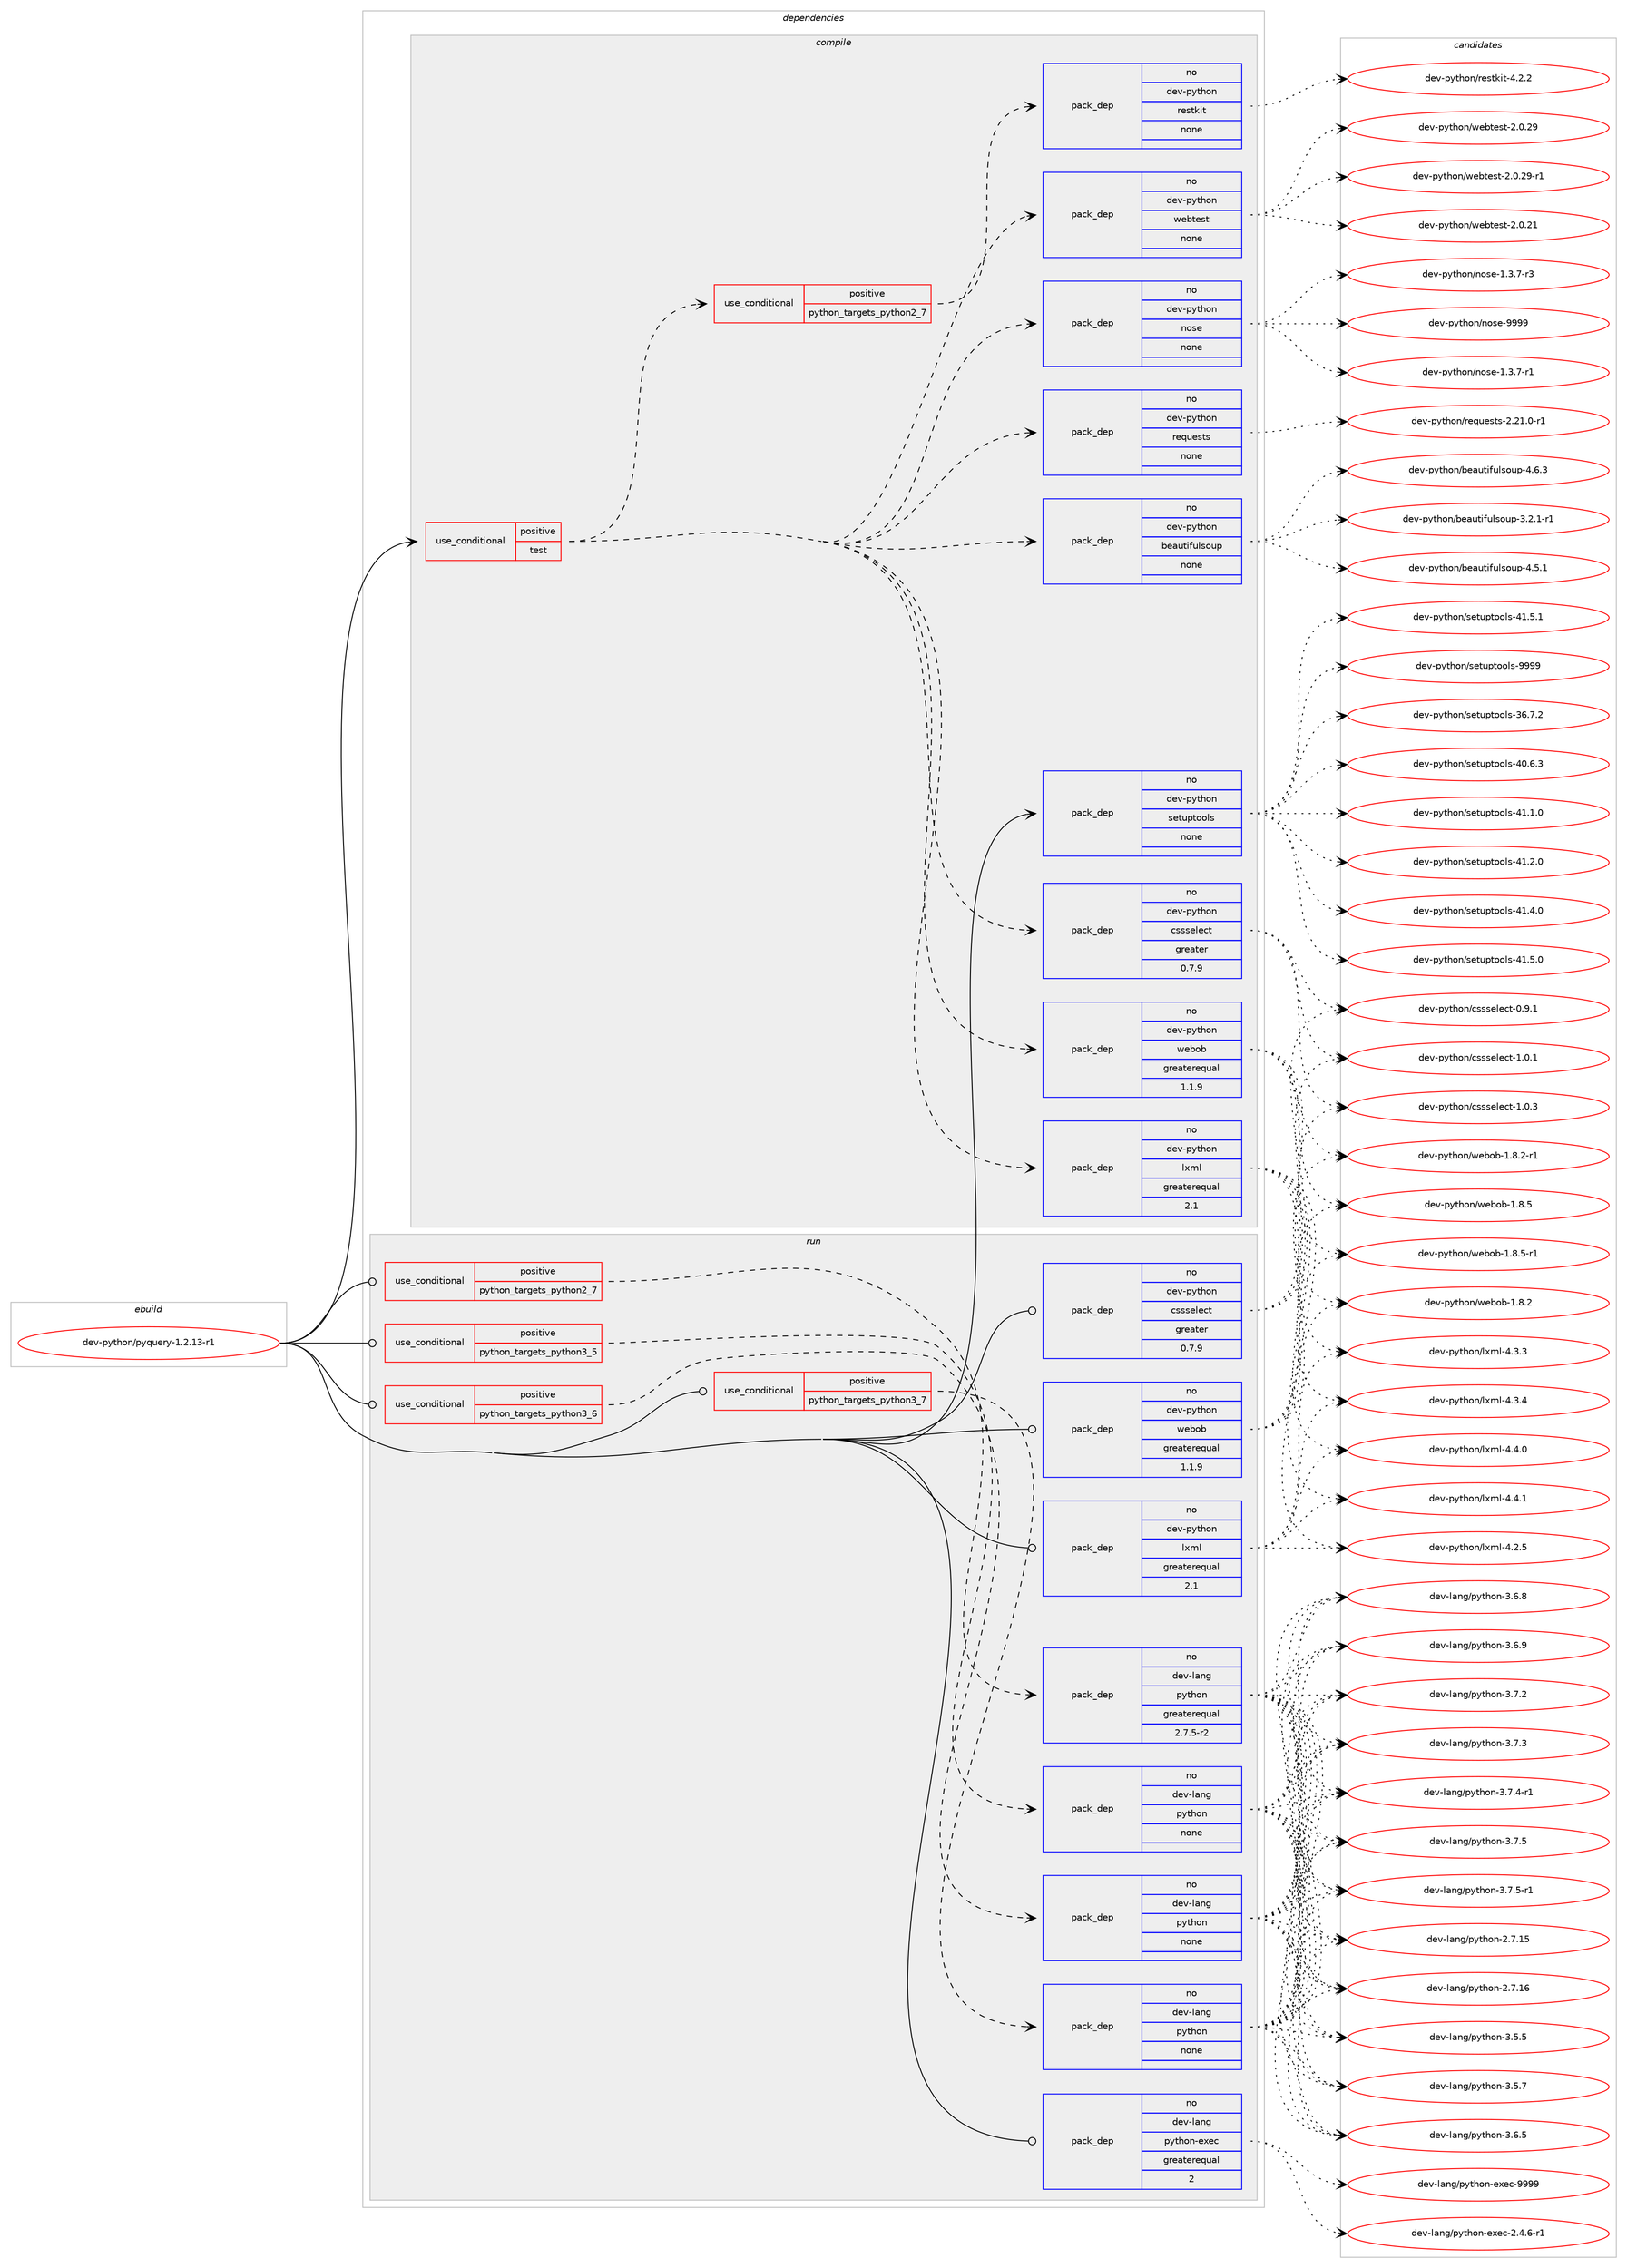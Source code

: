 digraph prolog {

# *************
# Graph options
# *************

newrank=true;
concentrate=true;
compound=true;
graph [rankdir=LR,fontname=Helvetica,fontsize=10,ranksep=1.5];#, ranksep=2.5, nodesep=0.2];
edge  [arrowhead=vee];
node  [fontname=Helvetica,fontsize=10];

# **********
# The ebuild
# **********

subgraph cluster_leftcol {
color=gray;
rank=same;
label=<<i>ebuild</i>>;
id [label="dev-python/pyquery-1.2.13-r1", color=red, width=4, href="../dev-python/pyquery-1.2.13-r1.svg"];
}

# ****************
# The dependencies
# ****************

subgraph cluster_midcol {
color=gray;
label=<<i>dependencies</i>>;
subgraph cluster_compile {
fillcolor="#eeeeee";
style=filled;
label=<<i>compile</i>>;
subgraph cond146634 {
dependency628175 [label=<<TABLE BORDER="0" CELLBORDER="1" CELLSPACING="0" CELLPADDING="4"><TR><TD ROWSPAN="3" CELLPADDING="10">use_conditional</TD></TR><TR><TD>positive</TD></TR><TR><TD>test</TD></TR></TABLE>>, shape=none, color=red];
subgraph pack469682 {
dependency628176 [label=<<TABLE BORDER="0" CELLBORDER="1" CELLSPACING="0" CELLPADDING="4" WIDTH="220"><TR><TD ROWSPAN="6" CELLPADDING="30">pack_dep</TD></TR><TR><TD WIDTH="110">no</TD></TR><TR><TD>dev-python</TD></TR><TR><TD>lxml</TD></TR><TR><TD>greaterequal</TD></TR><TR><TD>2.1</TD></TR></TABLE>>, shape=none, color=blue];
}
dependency628175:e -> dependency628176:w [weight=20,style="dashed",arrowhead="vee"];
subgraph pack469683 {
dependency628177 [label=<<TABLE BORDER="0" CELLBORDER="1" CELLSPACING="0" CELLPADDING="4" WIDTH="220"><TR><TD ROWSPAN="6" CELLPADDING="30">pack_dep</TD></TR><TR><TD WIDTH="110">no</TD></TR><TR><TD>dev-python</TD></TR><TR><TD>cssselect</TD></TR><TR><TD>greater</TD></TR><TR><TD>0.7.9</TD></TR></TABLE>>, shape=none, color=blue];
}
dependency628175:e -> dependency628177:w [weight=20,style="dashed",arrowhead="vee"];
subgraph pack469684 {
dependency628178 [label=<<TABLE BORDER="0" CELLBORDER="1" CELLSPACING="0" CELLPADDING="4" WIDTH="220"><TR><TD ROWSPAN="6" CELLPADDING="30">pack_dep</TD></TR><TR><TD WIDTH="110">no</TD></TR><TR><TD>dev-python</TD></TR><TR><TD>webob</TD></TR><TR><TD>greaterequal</TD></TR><TR><TD>1.1.9</TD></TR></TABLE>>, shape=none, color=blue];
}
dependency628175:e -> dependency628178:w [weight=20,style="dashed",arrowhead="vee"];
subgraph pack469685 {
dependency628179 [label=<<TABLE BORDER="0" CELLBORDER="1" CELLSPACING="0" CELLPADDING="4" WIDTH="220"><TR><TD ROWSPAN="6" CELLPADDING="30">pack_dep</TD></TR><TR><TD WIDTH="110">no</TD></TR><TR><TD>dev-python</TD></TR><TR><TD>beautifulsoup</TD></TR><TR><TD>none</TD></TR><TR><TD></TD></TR></TABLE>>, shape=none, color=blue];
}
dependency628175:e -> dependency628179:w [weight=20,style="dashed",arrowhead="vee"];
subgraph pack469686 {
dependency628180 [label=<<TABLE BORDER="0" CELLBORDER="1" CELLSPACING="0" CELLPADDING="4" WIDTH="220"><TR><TD ROWSPAN="6" CELLPADDING="30">pack_dep</TD></TR><TR><TD WIDTH="110">no</TD></TR><TR><TD>dev-python</TD></TR><TR><TD>requests</TD></TR><TR><TD>none</TD></TR><TR><TD></TD></TR></TABLE>>, shape=none, color=blue];
}
dependency628175:e -> dependency628180:w [weight=20,style="dashed",arrowhead="vee"];
subgraph pack469687 {
dependency628181 [label=<<TABLE BORDER="0" CELLBORDER="1" CELLSPACING="0" CELLPADDING="4" WIDTH="220"><TR><TD ROWSPAN="6" CELLPADDING="30">pack_dep</TD></TR><TR><TD WIDTH="110">no</TD></TR><TR><TD>dev-python</TD></TR><TR><TD>nose</TD></TR><TR><TD>none</TD></TR><TR><TD></TD></TR></TABLE>>, shape=none, color=blue];
}
dependency628175:e -> dependency628181:w [weight=20,style="dashed",arrowhead="vee"];
subgraph pack469688 {
dependency628182 [label=<<TABLE BORDER="0" CELLBORDER="1" CELLSPACING="0" CELLPADDING="4" WIDTH="220"><TR><TD ROWSPAN="6" CELLPADDING="30">pack_dep</TD></TR><TR><TD WIDTH="110">no</TD></TR><TR><TD>dev-python</TD></TR><TR><TD>webtest</TD></TR><TR><TD>none</TD></TR><TR><TD></TD></TR></TABLE>>, shape=none, color=blue];
}
dependency628175:e -> dependency628182:w [weight=20,style="dashed",arrowhead="vee"];
subgraph cond146635 {
dependency628183 [label=<<TABLE BORDER="0" CELLBORDER="1" CELLSPACING="0" CELLPADDING="4"><TR><TD ROWSPAN="3" CELLPADDING="10">use_conditional</TD></TR><TR><TD>positive</TD></TR><TR><TD>python_targets_python2_7</TD></TR></TABLE>>, shape=none, color=red];
subgraph pack469689 {
dependency628184 [label=<<TABLE BORDER="0" CELLBORDER="1" CELLSPACING="0" CELLPADDING="4" WIDTH="220"><TR><TD ROWSPAN="6" CELLPADDING="30">pack_dep</TD></TR><TR><TD WIDTH="110">no</TD></TR><TR><TD>dev-python</TD></TR><TR><TD>restkit</TD></TR><TR><TD>none</TD></TR><TR><TD></TD></TR></TABLE>>, shape=none, color=blue];
}
dependency628183:e -> dependency628184:w [weight=20,style="dashed",arrowhead="vee"];
}
dependency628175:e -> dependency628183:w [weight=20,style="dashed",arrowhead="vee"];
}
id:e -> dependency628175:w [weight=20,style="solid",arrowhead="vee"];
subgraph pack469690 {
dependency628185 [label=<<TABLE BORDER="0" CELLBORDER="1" CELLSPACING="0" CELLPADDING="4" WIDTH="220"><TR><TD ROWSPAN="6" CELLPADDING="30">pack_dep</TD></TR><TR><TD WIDTH="110">no</TD></TR><TR><TD>dev-python</TD></TR><TR><TD>setuptools</TD></TR><TR><TD>none</TD></TR><TR><TD></TD></TR></TABLE>>, shape=none, color=blue];
}
id:e -> dependency628185:w [weight=20,style="solid",arrowhead="vee"];
}
subgraph cluster_compileandrun {
fillcolor="#eeeeee";
style=filled;
label=<<i>compile and run</i>>;
}
subgraph cluster_run {
fillcolor="#eeeeee";
style=filled;
label=<<i>run</i>>;
subgraph cond146636 {
dependency628186 [label=<<TABLE BORDER="0" CELLBORDER="1" CELLSPACING="0" CELLPADDING="4"><TR><TD ROWSPAN="3" CELLPADDING="10">use_conditional</TD></TR><TR><TD>positive</TD></TR><TR><TD>python_targets_python2_7</TD></TR></TABLE>>, shape=none, color=red];
subgraph pack469691 {
dependency628187 [label=<<TABLE BORDER="0" CELLBORDER="1" CELLSPACING="0" CELLPADDING="4" WIDTH="220"><TR><TD ROWSPAN="6" CELLPADDING="30">pack_dep</TD></TR><TR><TD WIDTH="110">no</TD></TR><TR><TD>dev-lang</TD></TR><TR><TD>python</TD></TR><TR><TD>greaterequal</TD></TR><TR><TD>2.7.5-r2</TD></TR></TABLE>>, shape=none, color=blue];
}
dependency628186:e -> dependency628187:w [weight=20,style="dashed",arrowhead="vee"];
}
id:e -> dependency628186:w [weight=20,style="solid",arrowhead="odot"];
subgraph cond146637 {
dependency628188 [label=<<TABLE BORDER="0" CELLBORDER="1" CELLSPACING="0" CELLPADDING="4"><TR><TD ROWSPAN="3" CELLPADDING="10">use_conditional</TD></TR><TR><TD>positive</TD></TR><TR><TD>python_targets_python3_5</TD></TR></TABLE>>, shape=none, color=red];
subgraph pack469692 {
dependency628189 [label=<<TABLE BORDER="0" CELLBORDER="1" CELLSPACING="0" CELLPADDING="4" WIDTH="220"><TR><TD ROWSPAN="6" CELLPADDING="30">pack_dep</TD></TR><TR><TD WIDTH="110">no</TD></TR><TR><TD>dev-lang</TD></TR><TR><TD>python</TD></TR><TR><TD>none</TD></TR><TR><TD></TD></TR></TABLE>>, shape=none, color=blue];
}
dependency628188:e -> dependency628189:w [weight=20,style="dashed",arrowhead="vee"];
}
id:e -> dependency628188:w [weight=20,style="solid",arrowhead="odot"];
subgraph cond146638 {
dependency628190 [label=<<TABLE BORDER="0" CELLBORDER="1" CELLSPACING="0" CELLPADDING="4"><TR><TD ROWSPAN="3" CELLPADDING="10">use_conditional</TD></TR><TR><TD>positive</TD></TR><TR><TD>python_targets_python3_6</TD></TR></TABLE>>, shape=none, color=red];
subgraph pack469693 {
dependency628191 [label=<<TABLE BORDER="0" CELLBORDER="1" CELLSPACING="0" CELLPADDING="4" WIDTH="220"><TR><TD ROWSPAN="6" CELLPADDING="30">pack_dep</TD></TR><TR><TD WIDTH="110">no</TD></TR><TR><TD>dev-lang</TD></TR><TR><TD>python</TD></TR><TR><TD>none</TD></TR><TR><TD></TD></TR></TABLE>>, shape=none, color=blue];
}
dependency628190:e -> dependency628191:w [weight=20,style="dashed",arrowhead="vee"];
}
id:e -> dependency628190:w [weight=20,style="solid",arrowhead="odot"];
subgraph cond146639 {
dependency628192 [label=<<TABLE BORDER="0" CELLBORDER="1" CELLSPACING="0" CELLPADDING="4"><TR><TD ROWSPAN="3" CELLPADDING="10">use_conditional</TD></TR><TR><TD>positive</TD></TR><TR><TD>python_targets_python3_7</TD></TR></TABLE>>, shape=none, color=red];
subgraph pack469694 {
dependency628193 [label=<<TABLE BORDER="0" CELLBORDER="1" CELLSPACING="0" CELLPADDING="4" WIDTH="220"><TR><TD ROWSPAN="6" CELLPADDING="30">pack_dep</TD></TR><TR><TD WIDTH="110">no</TD></TR><TR><TD>dev-lang</TD></TR><TR><TD>python</TD></TR><TR><TD>none</TD></TR><TR><TD></TD></TR></TABLE>>, shape=none, color=blue];
}
dependency628192:e -> dependency628193:w [weight=20,style="dashed",arrowhead="vee"];
}
id:e -> dependency628192:w [weight=20,style="solid",arrowhead="odot"];
subgraph pack469695 {
dependency628194 [label=<<TABLE BORDER="0" CELLBORDER="1" CELLSPACING="0" CELLPADDING="4" WIDTH="220"><TR><TD ROWSPAN="6" CELLPADDING="30">pack_dep</TD></TR><TR><TD WIDTH="110">no</TD></TR><TR><TD>dev-lang</TD></TR><TR><TD>python-exec</TD></TR><TR><TD>greaterequal</TD></TR><TR><TD>2</TD></TR></TABLE>>, shape=none, color=blue];
}
id:e -> dependency628194:w [weight=20,style="solid",arrowhead="odot"];
subgraph pack469696 {
dependency628195 [label=<<TABLE BORDER="0" CELLBORDER="1" CELLSPACING="0" CELLPADDING="4" WIDTH="220"><TR><TD ROWSPAN="6" CELLPADDING="30">pack_dep</TD></TR><TR><TD WIDTH="110">no</TD></TR><TR><TD>dev-python</TD></TR><TR><TD>cssselect</TD></TR><TR><TD>greater</TD></TR><TR><TD>0.7.9</TD></TR></TABLE>>, shape=none, color=blue];
}
id:e -> dependency628195:w [weight=20,style="solid",arrowhead="odot"];
subgraph pack469697 {
dependency628196 [label=<<TABLE BORDER="0" CELLBORDER="1" CELLSPACING="0" CELLPADDING="4" WIDTH="220"><TR><TD ROWSPAN="6" CELLPADDING="30">pack_dep</TD></TR><TR><TD WIDTH="110">no</TD></TR><TR><TD>dev-python</TD></TR><TR><TD>lxml</TD></TR><TR><TD>greaterequal</TD></TR><TR><TD>2.1</TD></TR></TABLE>>, shape=none, color=blue];
}
id:e -> dependency628196:w [weight=20,style="solid",arrowhead="odot"];
subgraph pack469698 {
dependency628197 [label=<<TABLE BORDER="0" CELLBORDER="1" CELLSPACING="0" CELLPADDING="4" WIDTH="220"><TR><TD ROWSPAN="6" CELLPADDING="30">pack_dep</TD></TR><TR><TD WIDTH="110">no</TD></TR><TR><TD>dev-python</TD></TR><TR><TD>webob</TD></TR><TR><TD>greaterequal</TD></TR><TR><TD>1.1.9</TD></TR></TABLE>>, shape=none, color=blue];
}
id:e -> dependency628197:w [weight=20,style="solid",arrowhead="odot"];
}
}

# **************
# The candidates
# **************

subgraph cluster_choices {
rank=same;
color=gray;
label=<<i>candidates</i>>;

subgraph choice469682 {
color=black;
nodesep=1;
choice1001011184511212111610411111047108120109108455246504653 [label="dev-python/lxml-4.2.5", color=red, width=4,href="../dev-python/lxml-4.2.5.svg"];
choice1001011184511212111610411111047108120109108455246514651 [label="dev-python/lxml-4.3.3", color=red, width=4,href="../dev-python/lxml-4.3.3.svg"];
choice1001011184511212111610411111047108120109108455246514652 [label="dev-python/lxml-4.3.4", color=red, width=4,href="../dev-python/lxml-4.3.4.svg"];
choice1001011184511212111610411111047108120109108455246524648 [label="dev-python/lxml-4.4.0", color=red, width=4,href="../dev-python/lxml-4.4.0.svg"];
choice1001011184511212111610411111047108120109108455246524649 [label="dev-python/lxml-4.4.1", color=red, width=4,href="../dev-python/lxml-4.4.1.svg"];
dependency628176:e -> choice1001011184511212111610411111047108120109108455246504653:w [style=dotted,weight="100"];
dependency628176:e -> choice1001011184511212111610411111047108120109108455246514651:w [style=dotted,weight="100"];
dependency628176:e -> choice1001011184511212111610411111047108120109108455246514652:w [style=dotted,weight="100"];
dependency628176:e -> choice1001011184511212111610411111047108120109108455246524648:w [style=dotted,weight="100"];
dependency628176:e -> choice1001011184511212111610411111047108120109108455246524649:w [style=dotted,weight="100"];
}
subgraph choice469683 {
color=black;
nodesep=1;
choice10010111845112121116104111110479911511511510110810199116454846574649 [label="dev-python/cssselect-0.9.1", color=red, width=4,href="../dev-python/cssselect-0.9.1.svg"];
choice10010111845112121116104111110479911511511510110810199116454946484649 [label="dev-python/cssselect-1.0.1", color=red, width=4,href="../dev-python/cssselect-1.0.1.svg"];
choice10010111845112121116104111110479911511511510110810199116454946484651 [label="dev-python/cssselect-1.0.3", color=red, width=4,href="../dev-python/cssselect-1.0.3.svg"];
dependency628177:e -> choice10010111845112121116104111110479911511511510110810199116454846574649:w [style=dotted,weight="100"];
dependency628177:e -> choice10010111845112121116104111110479911511511510110810199116454946484649:w [style=dotted,weight="100"];
dependency628177:e -> choice10010111845112121116104111110479911511511510110810199116454946484651:w [style=dotted,weight="100"];
}
subgraph choice469684 {
color=black;
nodesep=1;
choice10010111845112121116104111110471191019811198454946564650 [label="dev-python/webob-1.8.2", color=red, width=4,href="../dev-python/webob-1.8.2.svg"];
choice100101118451121211161041111104711910198111984549465646504511449 [label="dev-python/webob-1.8.2-r1", color=red, width=4,href="../dev-python/webob-1.8.2-r1.svg"];
choice10010111845112121116104111110471191019811198454946564653 [label="dev-python/webob-1.8.5", color=red, width=4,href="../dev-python/webob-1.8.5.svg"];
choice100101118451121211161041111104711910198111984549465646534511449 [label="dev-python/webob-1.8.5-r1", color=red, width=4,href="../dev-python/webob-1.8.5-r1.svg"];
dependency628178:e -> choice10010111845112121116104111110471191019811198454946564650:w [style=dotted,weight="100"];
dependency628178:e -> choice100101118451121211161041111104711910198111984549465646504511449:w [style=dotted,weight="100"];
dependency628178:e -> choice10010111845112121116104111110471191019811198454946564653:w [style=dotted,weight="100"];
dependency628178:e -> choice100101118451121211161041111104711910198111984549465646534511449:w [style=dotted,weight="100"];
}
subgraph choice469685 {
color=black;
nodesep=1;
choice100101118451121211161041111104798101971171161051021171081151111171124551465046494511449 [label="dev-python/beautifulsoup-3.2.1-r1", color=red, width=4,href="../dev-python/beautifulsoup-3.2.1-r1.svg"];
choice10010111845112121116104111110479810197117116105102117108115111117112455246534649 [label="dev-python/beautifulsoup-4.5.1", color=red, width=4,href="../dev-python/beautifulsoup-4.5.1.svg"];
choice10010111845112121116104111110479810197117116105102117108115111117112455246544651 [label="dev-python/beautifulsoup-4.6.3", color=red, width=4,href="../dev-python/beautifulsoup-4.6.3.svg"];
dependency628179:e -> choice100101118451121211161041111104798101971171161051021171081151111171124551465046494511449:w [style=dotted,weight="100"];
dependency628179:e -> choice10010111845112121116104111110479810197117116105102117108115111117112455246534649:w [style=dotted,weight="100"];
dependency628179:e -> choice10010111845112121116104111110479810197117116105102117108115111117112455246544651:w [style=dotted,weight="100"];
}
subgraph choice469686 {
color=black;
nodesep=1;
choice1001011184511212111610411111047114101113117101115116115455046504946484511449 [label="dev-python/requests-2.21.0-r1", color=red, width=4,href="../dev-python/requests-2.21.0-r1.svg"];
dependency628180:e -> choice1001011184511212111610411111047114101113117101115116115455046504946484511449:w [style=dotted,weight="100"];
}
subgraph choice469687 {
color=black;
nodesep=1;
choice10010111845112121116104111110471101111151014549465146554511449 [label="dev-python/nose-1.3.7-r1", color=red, width=4,href="../dev-python/nose-1.3.7-r1.svg"];
choice10010111845112121116104111110471101111151014549465146554511451 [label="dev-python/nose-1.3.7-r3", color=red, width=4,href="../dev-python/nose-1.3.7-r3.svg"];
choice10010111845112121116104111110471101111151014557575757 [label="dev-python/nose-9999", color=red, width=4,href="../dev-python/nose-9999.svg"];
dependency628181:e -> choice10010111845112121116104111110471101111151014549465146554511449:w [style=dotted,weight="100"];
dependency628181:e -> choice10010111845112121116104111110471101111151014549465146554511451:w [style=dotted,weight="100"];
dependency628181:e -> choice10010111845112121116104111110471101111151014557575757:w [style=dotted,weight="100"];
}
subgraph choice469688 {
color=black;
nodesep=1;
choice10010111845112121116104111110471191019811610111511645504648465049 [label="dev-python/webtest-2.0.21", color=red, width=4,href="../dev-python/webtest-2.0.21.svg"];
choice10010111845112121116104111110471191019811610111511645504648465057 [label="dev-python/webtest-2.0.29", color=red, width=4,href="../dev-python/webtest-2.0.29.svg"];
choice100101118451121211161041111104711910198116101115116455046484650574511449 [label="dev-python/webtest-2.0.29-r1", color=red, width=4,href="../dev-python/webtest-2.0.29-r1.svg"];
dependency628182:e -> choice10010111845112121116104111110471191019811610111511645504648465049:w [style=dotted,weight="100"];
dependency628182:e -> choice10010111845112121116104111110471191019811610111511645504648465057:w [style=dotted,weight="100"];
dependency628182:e -> choice100101118451121211161041111104711910198116101115116455046484650574511449:w [style=dotted,weight="100"];
}
subgraph choice469689 {
color=black;
nodesep=1;
choice1001011184511212111610411111047114101115116107105116455246504650 [label="dev-python/restkit-4.2.2", color=red, width=4,href="../dev-python/restkit-4.2.2.svg"];
dependency628184:e -> choice1001011184511212111610411111047114101115116107105116455246504650:w [style=dotted,weight="100"];
}
subgraph choice469690 {
color=black;
nodesep=1;
choice100101118451121211161041111104711510111611711211611111110811545515446554650 [label="dev-python/setuptools-36.7.2", color=red, width=4,href="../dev-python/setuptools-36.7.2.svg"];
choice100101118451121211161041111104711510111611711211611111110811545524846544651 [label="dev-python/setuptools-40.6.3", color=red, width=4,href="../dev-python/setuptools-40.6.3.svg"];
choice100101118451121211161041111104711510111611711211611111110811545524946494648 [label="dev-python/setuptools-41.1.0", color=red, width=4,href="../dev-python/setuptools-41.1.0.svg"];
choice100101118451121211161041111104711510111611711211611111110811545524946504648 [label="dev-python/setuptools-41.2.0", color=red, width=4,href="../dev-python/setuptools-41.2.0.svg"];
choice100101118451121211161041111104711510111611711211611111110811545524946524648 [label="dev-python/setuptools-41.4.0", color=red, width=4,href="../dev-python/setuptools-41.4.0.svg"];
choice100101118451121211161041111104711510111611711211611111110811545524946534648 [label="dev-python/setuptools-41.5.0", color=red, width=4,href="../dev-python/setuptools-41.5.0.svg"];
choice100101118451121211161041111104711510111611711211611111110811545524946534649 [label="dev-python/setuptools-41.5.1", color=red, width=4,href="../dev-python/setuptools-41.5.1.svg"];
choice10010111845112121116104111110471151011161171121161111111081154557575757 [label="dev-python/setuptools-9999", color=red, width=4,href="../dev-python/setuptools-9999.svg"];
dependency628185:e -> choice100101118451121211161041111104711510111611711211611111110811545515446554650:w [style=dotted,weight="100"];
dependency628185:e -> choice100101118451121211161041111104711510111611711211611111110811545524846544651:w [style=dotted,weight="100"];
dependency628185:e -> choice100101118451121211161041111104711510111611711211611111110811545524946494648:w [style=dotted,weight="100"];
dependency628185:e -> choice100101118451121211161041111104711510111611711211611111110811545524946504648:w [style=dotted,weight="100"];
dependency628185:e -> choice100101118451121211161041111104711510111611711211611111110811545524946524648:w [style=dotted,weight="100"];
dependency628185:e -> choice100101118451121211161041111104711510111611711211611111110811545524946534648:w [style=dotted,weight="100"];
dependency628185:e -> choice100101118451121211161041111104711510111611711211611111110811545524946534649:w [style=dotted,weight="100"];
dependency628185:e -> choice10010111845112121116104111110471151011161171121161111111081154557575757:w [style=dotted,weight="100"];
}
subgraph choice469691 {
color=black;
nodesep=1;
choice10010111845108971101034711212111610411111045504655464953 [label="dev-lang/python-2.7.15", color=red, width=4,href="../dev-lang/python-2.7.15.svg"];
choice10010111845108971101034711212111610411111045504655464954 [label="dev-lang/python-2.7.16", color=red, width=4,href="../dev-lang/python-2.7.16.svg"];
choice100101118451089711010347112121116104111110455146534653 [label="dev-lang/python-3.5.5", color=red, width=4,href="../dev-lang/python-3.5.5.svg"];
choice100101118451089711010347112121116104111110455146534655 [label="dev-lang/python-3.5.7", color=red, width=4,href="../dev-lang/python-3.5.7.svg"];
choice100101118451089711010347112121116104111110455146544653 [label="dev-lang/python-3.6.5", color=red, width=4,href="../dev-lang/python-3.6.5.svg"];
choice100101118451089711010347112121116104111110455146544656 [label="dev-lang/python-3.6.8", color=red, width=4,href="../dev-lang/python-3.6.8.svg"];
choice100101118451089711010347112121116104111110455146544657 [label="dev-lang/python-3.6.9", color=red, width=4,href="../dev-lang/python-3.6.9.svg"];
choice100101118451089711010347112121116104111110455146554650 [label="dev-lang/python-3.7.2", color=red, width=4,href="../dev-lang/python-3.7.2.svg"];
choice100101118451089711010347112121116104111110455146554651 [label="dev-lang/python-3.7.3", color=red, width=4,href="../dev-lang/python-3.7.3.svg"];
choice1001011184510897110103471121211161041111104551465546524511449 [label="dev-lang/python-3.7.4-r1", color=red, width=4,href="../dev-lang/python-3.7.4-r1.svg"];
choice100101118451089711010347112121116104111110455146554653 [label="dev-lang/python-3.7.5", color=red, width=4,href="../dev-lang/python-3.7.5.svg"];
choice1001011184510897110103471121211161041111104551465546534511449 [label="dev-lang/python-3.7.5-r1", color=red, width=4,href="../dev-lang/python-3.7.5-r1.svg"];
dependency628187:e -> choice10010111845108971101034711212111610411111045504655464953:w [style=dotted,weight="100"];
dependency628187:e -> choice10010111845108971101034711212111610411111045504655464954:w [style=dotted,weight="100"];
dependency628187:e -> choice100101118451089711010347112121116104111110455146534653:w [style=dotted,weight="100"];
dependency628187:e -> choice100101118451089711010347112121116104111110455146534655:w [style=dotted,weight="100"];
dependency628187:e -> choice100101118451089711010347112121116104111110455146544653:w [style=dotted,weight="100"];
dependency628187:e -> choice100101118451089711010347112121116104111110455146544656:w [style=dotted,weight="100"];
dependency628187:e -> choice100101118451089711010347112121116104111110455146544657:w [style=dotted,weight="100"];
dependency628187:e -> choice100101118451089711010347112121116104111110455146554650:w [style=dotted,weight="100"];
dependency628187:e -> choice100101118451089711010347112121116104111110455146554651:w [style=dotted,weight="100"];
dependency628187:e -> choice1001011184510897110103471121211161041111104551465546524511449:w [style=dotted,weight="100"];
dependency628187:e -> choice100101118451089711010347112121116104111110455146554653:w [style=dotted,weight="100"];
dependency628187:e -> choice1001011184510897110103471121211161041111104551465546534511449:w [style=dotted,weight="100"];
}
subgraph choice469692 {
color=black;
nodesep=1;
choice10010111845108971101034711212111610411111045504655464953 [label="dev-lang/python-2.7.15", color=red, width=4,href="../dev-lang/python-2.7.15.svg"];
choice10010111845108971101034711212111610411111045504655464954 [label="dev-lang/python-2.7.16", color=red, width=4,href="../dev-lang/python-2.7.16.svg"];
choice100101118451089711010347112121116104111110455146534653 [label="dev-lang/python-3.5.5", color=red, width=4,href="../dev-lang/python-3.5.5.svg"];
choice100101118451089711010347112121116104111110455146534655 [label="dev-lang/python-3.5.7", color=red, width=4,href="../dev-lang/python-3.5.7.svg"];
choice100101118451089711010347112121116104111110455146544653 [label="dev-lang/python-3.6.5", color=red, width=4,href="../dev-lang/python-3.6.5.svg"];
choice100101118451089711010347112121116104111110455146544656 [label="dev-lang/python-3.6.8", color=red, width=4,href="../dev-lang/python-3.6.8.svg"];
choice100101118451089711010347112121116104111110455146544657 [label="dev-lang/python-3.6.9", color=red, width=4,href="../dev-lang/python-3.6.9.svg"];
choice100101118451089711010347112121116104111110455146554650 [label="dev-lang/python-3.7.2", color=red, width=4,href="../dev-lang/python-3.7.2.svg"];
choice100101118451089711010347112121116104111110455146554651 [label="dev-lang/python-3.7.3", color=red, width=4,href="../dev-lang/python-3.7.3.svg"];
choice1001011184510897110103471121211161041111104551465546524511449 [label="dev-lang/python-3.7.4-r1", color=red, width=4,href="../dev-lang/python-3.7.4-r1.svg"];
choice100101118451089711010347112121116104111110455146554653 [label="dev-lang/python-3.7.5", color=red, width=4,href="../dev-lang/python-3.7.5.svg"];
choice1001011184510897110103471121211161041111104551465546534511449 [label="dev-lang/python-3.7.5-r1", color=red, width=4,href="../dev-lang/python-3.7.5-r1.svg"];
dependency628189:e -> choice10010111845108971101034711212111610411111045504655464953:w [style=dotted,weight="100"];
dependency628189:e -> choice10010111845108971101034711212111610411111045504655464954:w [style=dotted,weight="100"];
dependency628189:e -> choice100101118451089711010347112121116104111110455146534653:w [style=dotted,weight="100"];
dependency628189:e -> choice100101118451089711010347112121116104111110455146534655:w [style=dotted,weight="100"];
dependency628189:e -> choice100101118451089711010347112121116104111110455146544653:w [style=dotted,weight="100"];
dependency628189:e -> choice100101118451089711010347112121116104111110455146544656:w [style=dotted,weight="100"];
dependency628189:e -> choice100101118451089711010347112121116104111110455146544657:w [style=dotted,weight="100"];
dependency628189:e -> choice100101118451089711010347112121116104111110455146554650:w [style=dotted,weight="100"];
dependency628189:e -> choice100101118451089711010347112121116104111110455146554651:w [style=dotted,weight="100"];
dependency628189:e -> choice1001011184510897110103471121211161041111104551465546524511449:w [style=dotted,weight="100"];
dependency628189:e -> choice100101118451089711010347112121116104111110455146554653:w [style=dotted,weight="100"];
dependency628189:e -> choice1001011184510897110103471121211161041111104551465546534511449:w [style=dotted,weight="100"];
}
subgraph choice469693 {
color=black;
nodesep=1;
choice10010111845108971101034711212111610411111045504655464953 [label="dev-lang/python-2.7.15", color=red, width=4,href="../dev-lang/python-2.7.15.svg"];
choice10010111845108971101034711212111610411111045504655464954 [label="dev-lang/python-2.7.16", color=red, width=4,href="../dev-lang/python-2.7.16.svg"];
choice100101118451089711010347112121116104111110455146534653 [label="dev-lang/python-3.5.5", color=red, width=4,href="../dev-lang/python-3.5.5.svg"];
choice100101118451089711010347112121116104111110455146534655 [label="dev-lang/python-3.5.7", color=red, width=4,href="../dev-lang/python-3.5.7.svg"];
choice100101118451089711010347112121116104111110455146544653 [label="dev-lang/python-3.6.5", color=red, width=4,href="../dev-lang/python-3.6.5.svg"];
choice100101118451089711010347112121116104111110455146544656 [label="dev-lang/python-3.6.8", color=red, width=4,href="../dev-lang/python-3.6.8.svg"];
choice100101118451089711010347112121116104111110455146544657 [label="dev-lang/python-3.6.9", color=red, width=4,href="../dev-lang/python-3.6.9.svg"];
choice100101118451089711010347112121116104111110455146554650 [label="dev-lang/python-3.7.2", color=red, width=4,href="../dev-lang/python-3.7.2.svg"];
choice100101118451089711010347112121116104111110455146554651 [label="dev-lang/python-3.7.3", color=red, width=4,href="../dev-lang/python-3.7.3.svg"];
choice1001011184510897110103471121211161041111104551465546524511449 [label="dev-lang/python-3.7.4-r1", color=red, width=4,href="../dev-lang/python-3.7.4-r1.svg"];
choice100101118451089711010347112121116104111110455146554653 [label="dev-lang/python-3.7.5", color=red, width=4,href="../dev-lang/python-3.7.5.svg"];
choice1001011184510897110103471121211161041111104551465546534511449 [label="dev-lang/python-3.7.5-r1", color=red, width=4,href="../dev-lang/python-3.7.5-r1.svg"];
dependency628191:e -> choice10010111845108971101034711212111610411111045504655464953:w [style=dotted,weight="100"];
dependency628191:e -> choice10010111845108971101034711212111610411111045504655464954:w [style=dotted,weight="100"];
dependency628191:e -> choice100101118451089711010347112121116104111110455146534653:w [style=dotted,weight="100"];
dependency628191:e -> choice100101118451089711010347112121116104111110455146534655:w [style=dotted,weight="100"];
dependency628191:e -> choice100101118451089711010347112121116104111110455146544653:w [style=dotted,weight="100"];
dependency628191:e -> choice100101118451089711010347112121116104111110455146544656:w [style=dotted,weight="100"];
dependency628191:e -> choice100101118451089711010347112121116104111110455146544657:w [style=dotted,weight="100"];
dependency628191:e -> choice100101118451089711010347112121116104111110455146554650:w [style=dotted,weight="100"];
dependency628191:e -> choice100101118451089711010347112121116104111110455146554651:w [style=dotted,weight="100"];
dependency628191:e -> choice1001011184510897110103471121211161041111104551465546524511449:w [style=dotted,weight="100"];
dependency628191:e -> choice100101118451089711010347112121116104111110455146554653:w [style=dotted,weight="100"];
dependency628191:e -> choice1001011184510897110103471121211161041111104551465546534511449:w [style=dotted,weight="100"];
}
subgraph choice469694 {
color=black;
nodesep=1;
choice10010111845108971101034711212111610411111045504655464953 [label="dev-lang/python-2.7.15", color=red, width=4,href="../dev-lang/python-2.7.15.svg"];
choice10010111845108971101034711212111610411111045504655464954 [label="dev-lang/python-2.7.16", color=red, width=4,href="../dev-lang/python-2.7.16.svg"];
choice100101118451089711010347112121116104111110455146534653 [label="dev-lang/python-3.5.5", color=red, width=4,href="../dev-lang/python-3.5.5.svg"];
choice100101118451089711010347112121116104111110455146534655 [label="dev-lang/python-3.5.7", color=red, width=4,href="../dev-lang/python-3.5.7.svg"];
choice100101118451089711010347112121116104111110455146544653 [label="dev-lang/python-3.6.5", color=red, width=4,href="../dev-lang/python-3.6.5.svg"];
choice100101118451089711010347112121116104111110455146544656 [label="dev-lang/python-3.6.8", color=red, width=4,href="../dev-lang/python-3.6.8.svg"];
choice100101118451089711010347112121116104111110455146544657 [label="dev-lang/python-3.6.9", color=red, width=4,href="../dev-lang/python-3.6.9.svg"];
choice100101118451089711010347112121116104111110455146554650 [label="dev-lang/python-3.7.2", color=red, width=4,href="../dev-lang/python-3.7.2.svg"];
choice100101118451089711010347112121116104111110455146554651 [label="dev-lang/python-3.7.3", color=red, width=4,href="../dev-lang/python-3.7.3.svg"];
choice1001011184510897110103471121211161041111104551465546524511449 [label="dev-lang/python-3.7.4-r1", color=red, width=4,href="../dev-lang/python-3.7.4-r1.svg"];
choice100101118451089711010347112121116104111110455146554653 [label="dev-lang/python-3.7.5", color=red, width=4,href="../dev-lang/python-3.7.5.svg"];
choice1001011184510897110103471121211161041111104551465546534511449 [label="dev-lang/python-3.7.5-r1", color=red, width=4,href="../dev-lang/python-3.7.5-r1.svg"];
dependency628193:e -> choice10010111845108971101034711212111610411111045504655464953:w [style=dotted,weight="100"];
dependency628193:e -> choice10010111845108971101034711212111610411111045504655464954:w [style=dotted,weight="100"];
dependency628193:e -> choice100101118451089711010347112121116104111110455146534653:w [style=dotted,weight="100"];
dependency628193:e -> choice100101118451089711010347112121116104111110455146534655:w [style=dotted,weight="100"];
dependency628193:e -> choice100101118451089711010347112121116104111110455146544653:w [style=dotted,weight="100"];
dependency628193:e -> choice100101118451089711010347112121116104111110455146544656:w [style=dotted,weight="100"];
dependency628193:e -> choice100101118451089711010347112121116104111110455146544657:w [style=dotted,weight="100"];
dependency628193:e -> choice100101118451089711010347112121116104111110455146554650:w [style=dotted,weight="100"];
dependency628193:e -> choice100101118451089711010347112121116104111110455146554651:w [style=dotted,weight="100"];
dependency628193:e -> choice1001011184510897110103471121211161041111104551465546524511449:w [style=dotted,weight="100"];
dependency628193:e -> choice100101118451089711010347112121116104111110455146554653:w [style=dotted,weight="100"];
dependency628193:e -> choice1001011184510897110103471121211161041111104551465546534511449:w [style=dotted,weight="100"];
}
subgraph choice469695 {
color=black;
nodesep=1;
choice10010111845108971101034711212111610411111045101120101994550465246544511449 [label="dev-lang/python-exec-2.4.6-r1", color=red, width=4,href="../dev-lang/python-exec-2.4.6-r1.svg"];
choice10010111845108971101034711212111610411111045101120101994557575757 [label="dev-lang/python-exec-9999", color=red, width=4,href="../dev-lang/python-exec-9999.svg"];
dependency628194:e -> choice10010111845108971101034711212111610411111045101120101994550465246544511449:w [style=dotted,weight="100"];
dependency628194:e -> choice10010111845108971101034711212111610411111045101120101994557575757:w [style=dotted,weight="100"];
}
subgraph choice469696 {
color=black;
nodesep=1;
choice10010111845112121116104111110479911511511510110810199116454846574649 [label="dev-python/cssselect-0.9.1", color=red, width=4,href="../dev-python/cssselect-0.9.1.svg"];
choice10010111845112121116104111110479911511511510110810199116454946484649 [label="dev-python/cssselect-1.0.1", color=red, width=4,href="../dev-python/cssselect-1.0.1.svg"];
choice10010111845112121116104111110479911511511510110810199116454946484651 [label="dev-python/cssselect-1.0.3", color=red, width=4,href="../dev-python/cssselect-1.0.3.svg"];
dependency628195:e -> choice10010111845112121116104111110479911511511510110810199116454846574649:w [style=dotted,weight="100"];
dependency628195:e -> choice10010111845112121116104111110479911511511510110810199116454946484649:w [style=dotted,weight="100"];
dependency628195:e -> choice10010111845112121116104111110479911511511510110810199116454946484651:w [style=dotted,weight="100"];
}
subgraph choice469697 {
color=black;
nodesep=1;
choice1001011184511212111610411111047108120109108455246504653 [label="dev-python/lxml-4.2.5", color=red, width=4,href="../dev-python/lxml-4.2.5.svg"];
choice1001011184511212111610411111047108120109108455246514651 [label="dev-python/lxml-4.3.3", color=red, width=4,href="../dev-python/lxml-4.3.3.svg"];
choice1001011184511212111610411111047108120109108455246514652 [label="dev-python/lxml-4.3.4", color=red, width=4,href="../dev-python/lxml-4.3.4.svg"];
choice1001011184511212111610411111047108120109108455246524648 [label="dev-python/lxml-4.4.0", color=red, width=4,href="../dev-python/lxml-4.4.0.svg"];
choice1001011184511212111610411111047108120109108455246524649 [label="dev-python/lxml-4.4.1", color=red, width=4,href="../dev-python/lxml-4.4.1.svg"];
dependency628196:e -> choice1001011184511212111610411111047108120109108455246504653:w [style=dotted,weight="100"];
dependency628196:e -> choice1001011184511212111610411111047108120109108455246514651:w [style=dotted,weight="100"];
dependency628196:e -> choice1001011184511212111610411111047108120109108455246514652:w [style=dotted,weight="100"];
dependency628196:e -> choice1001011184511212111610411111047108120109108455246524648:w [style=dotted,weight="100"];
dependency628196:e -> choice1001011184511212111610411111047108120109108455246524649:w [style=dotted,weight="100"];
}
subgraph choice469698 {
color=black;
nodesep=1;
choice10010111845112121116104111110471191019811198454946564650 [label="dev-python/webob-1.8.2", color=red, width=4,href="../dev-python/webob-1.8.2.svg"];
choice100101118451121211161041111104711910198111984549465646504511449 [label="dev-python/webob-1.8.2-r1", color=red, width=4,href="../dev-python/webob-1.8.2-r1.svg"];
choice10010111845112121116104111110471191019811198454946564653 [label="dev-python/webob-1.8.5", color=red, width=4,href="../dev-python/webob-1.8.5.svg"];
choice100101118451121211161041111104711910198111984549465646534511449 [label="dev-python/webob-1.8.5-r1", color=red, width=4,href="../dev-python/webob-1.8.5-r1.svg"];
dependency628197:e -> choice10010111845112121116104111110471191019811198454946564650:w [style=dotted,weight="100"];
dependency628197:e -> choice100101118451121211161041111104711910198111984549465646504511449:w [style=dotted,weight="100"];
dependency628197:e -> choice10010111845112121116104111110471191019811198454946564653:w [style=dotted,weight="100"];
dependency628197:e -> choice100101118451121211161041111104711910198111984549465646534511449:w [style=dotted,weight="100"];
}
}

}
